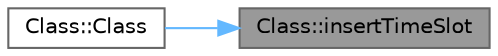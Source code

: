 digraph "Class::insertTimeSlot"
{
 // LATEX_PDF_SIZE
  bgcolor="transparent";
  edge [fontname=Helvetica,fontsize=10,labelfontname=Helvetica,labelfontsize=10];
  node [fontname=Helvetica,fontsize=10,shape=box,height=0.2,width=0.4];
  rankdir="RL";
  Node1 [label="Class::insertTimeSlot",height=0.2,width=0.4,color="gray40", fillcolor="grey60", style="filled", fontcolor="black",tooltip="Insert a new time_slot with."];
  Node1 -> Node2 [dir="back",color="steelblue1",style="solid"];
  Node2 [label="Class::Class",height=0.2,width=0.4,color="grey40", fillcolor="white", style="filled",URL="$class_class.html#a4803c8624b81bf2b8a2dd0d91616a1c3",tooltip="creates a new class with a"];
}
